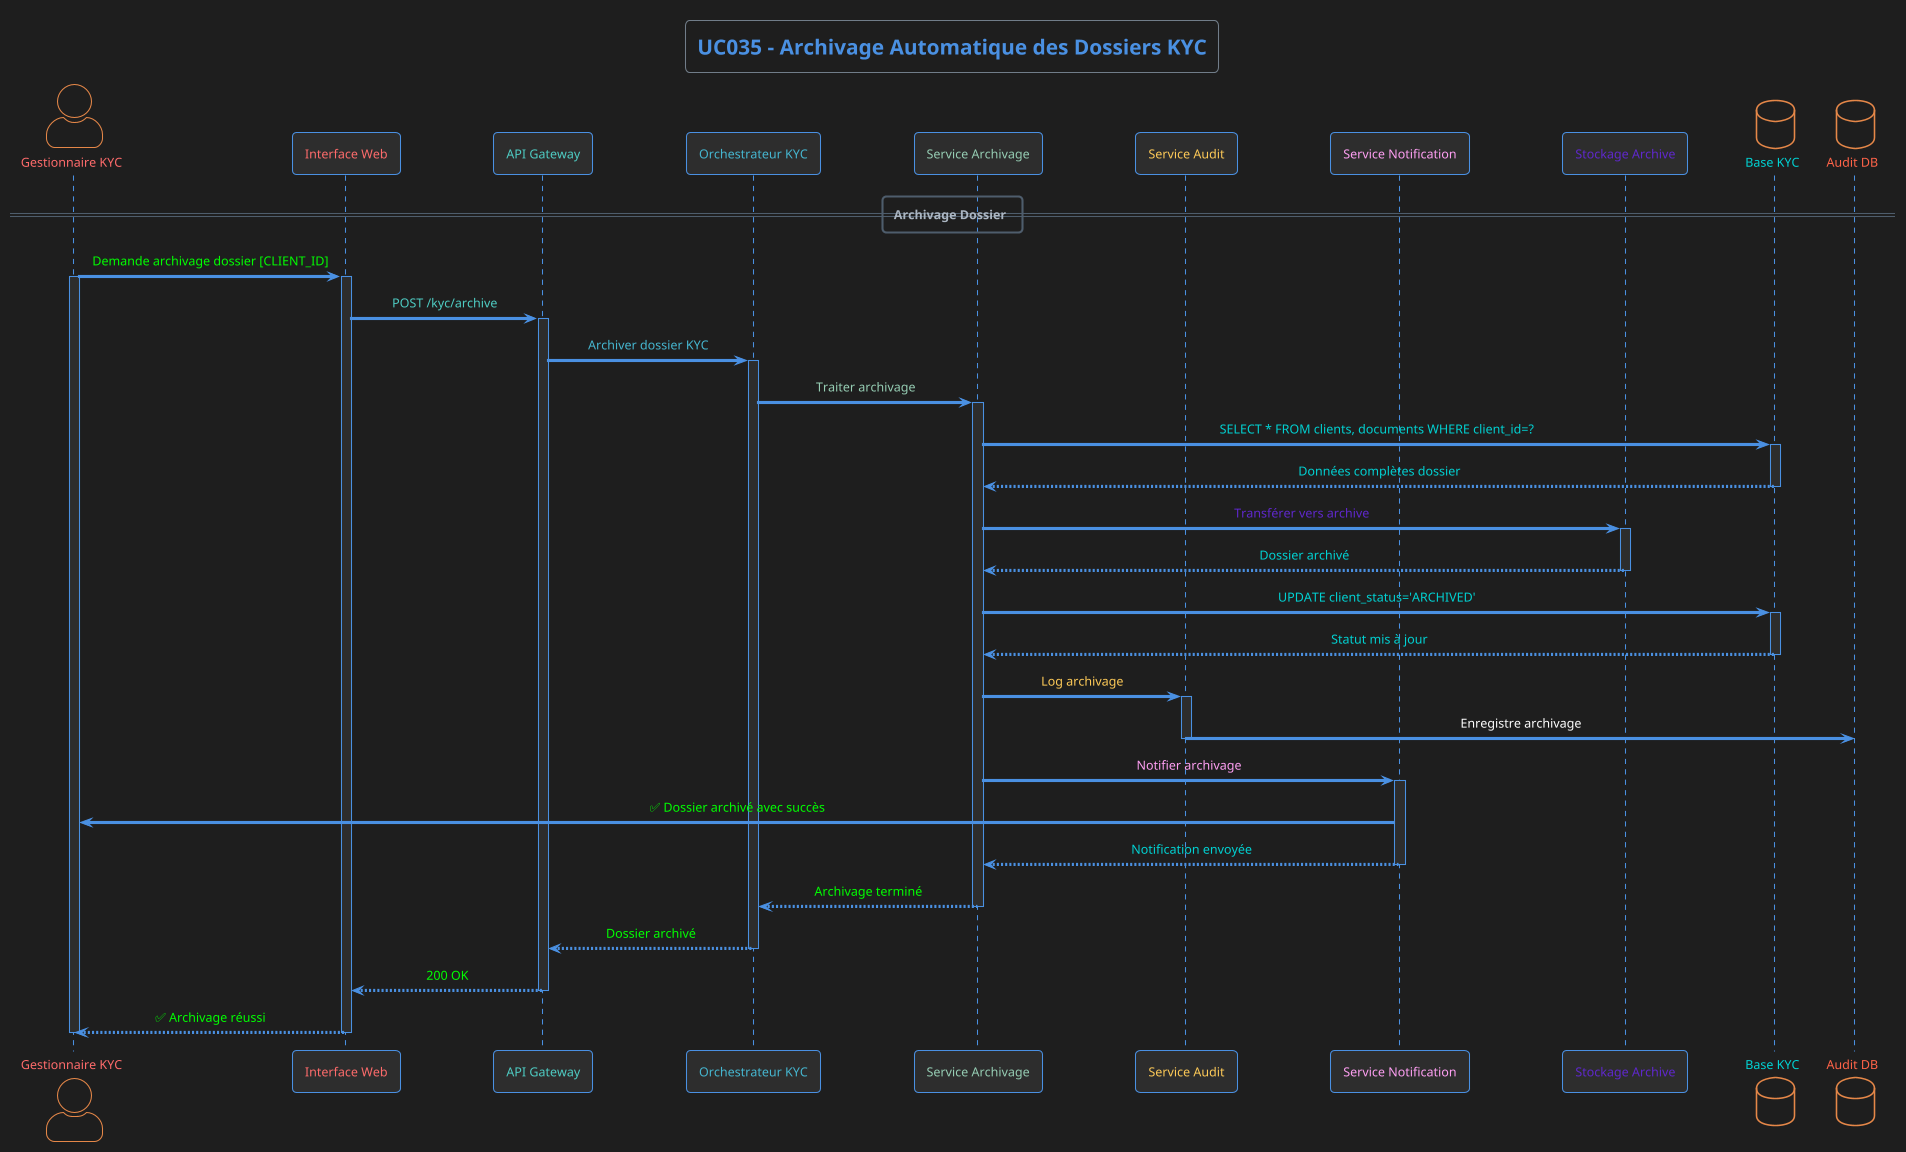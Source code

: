 @startuml UC035
!theme superhero-outline
skinparam backgroundColor #1e1e1e
skinparam actorStyle awesome
skinparam participant {
    BackgroundColor #2d2d2d
    BorderColor #4a90e2
    FontColor #ffffff
}
skinparam sequence {
    ArrowColor #4a90e2
    LifeLineBackgroundColor #2d2d2d
    LifeLineBorderColor #4a90e2
    MessageAlignment center
}

title <color:#4a90e2>UC035 - Archivage Automatique des Dossiers KYC</color>

actor "<color:#ff6b6b>Gestionnaire KYC</color>" as Gestionnaire
participant "<color:#ff6b6b>Interface Web</color>" as WebUI
participant "<color:#4ecdc4>API Gateway</color>" as Gateway
participant "<color:#45b7d1>Orchestrateur KYC</color>" as Orchestrator
participant "<color:#96ceb4>Service Archivage</color>" as ArchiveService
participant "<color:#feca57>Service Audit</color>" as AuditService
participant "<color:#ff9ff3>Service Notification</color>" as NotificationService
participant "<color:#5f27cd>Stockage Archive</color>" as ArchiveStorage
database "<color:#00d2d3>Base KYC</color>" as KYCDB
database "<color:#ff6348>Audit DB</color>" as AuditDB

== Archivage Dossier ==

Gestionnaire -> WebUI : <color:#00ff00>Demande archivage dossier [CLIENT_ID]</color>
activate Gestionnaire
activate WebUI
WebUI -> Gateway : <color:#4ecdc4>POST /kyc/archive</color>
activate Gateway
Gateway -> Orchestrator : <color:#45b7d1>Archiver dossier KYC</color>
activate Orchestrator

Orchestrator -> ArchiveService : <color:#96ceb4>Traiter archivage</color>
activate ArchiveService

ArchiveService -> KYCDB : <color:#00d2d3>SELECT * FROM clients, documents WHERE client_id=?</color>
activate KYCDB
KYCDB --> ArchiveService : <color:#00d2d3>Données complètes dossier</color>
deactivate KYCDB

ArchiveService -> ArchiveStorage : <color:#5f27cd>Transférer vers archive</color>
activate ArchiveStorage
ArchiveStorage --> ArchiveService : <color:#00d2d3>Dossier archivé</color>
deactivate ArchiveStorage

ArchiveService -> KYCDB : <color:#00d2d3>UPDATE client_status='ARCHIVED'</color>
activate KYCDB
KYCDB --> ArchiveService : <color:#00d2d3>Statut mis à jour</color>
deactivate KYCDB

ArchiveService -> AuditService : <color:#feca57>Log archivage</color>
activate AuditService
AuditService -> AuditDB : Enregistre archivage
deactivate AuditService

ArchiveService -> NotificationService : <color:#ff9ff3>Notifier archivage</color>
activate NotificationService
NotificationService -> Gestionnaire : <color:#00ff00>✅ Dossier archivé avec succès</color>
NotificationService --> ArchiveService : <color:#00d2d3>Notification envoyée</color>
deactivate NotificationService

ArchiveService --> Orchestrator : <color:#00ff00>Archivage terminé</color>
deactivate ArchiveService
Orchestrator --> Gateway : <color:#00ff00>Dossier archivé</color>
deactivate Orchestrator
Gateway --> WebUI : <color:#00ff00>200 OK</color>
deactivate Gateway
WebUI --> Gestionnaire : <color:#00ff00>✅ Archivage réussi</color>
deactivate WebUI
deactivate Gestionnaire

@enduml
